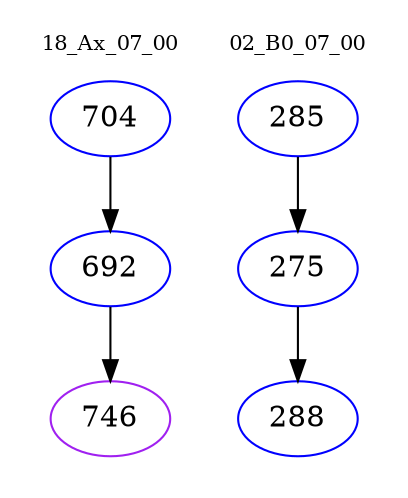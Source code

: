 digraph{
subgraph cluster_0 {
color = white
label = "18_Ax_07_00";
fontsize=10;
T0_704 [label="704", color="blue"]
T0_704 -> T0_692 [color="black"]
T0_692 [label="692", color="blue"]
T0_692 -> T0_746 [color="black"]
T0_746 [label="746", color="purple"]
}
subgraph cluster_1 {
color = white
label = "02_B0_07_00";
fontsize=10;
T1_285 [label="285", color="blue"]
T1_285 -> T1_275 [color="black"]
T1_275 [label="275", color="blue"]
T1_275 -> T1_288 [color="black"]
T1_288 [label="288", color="blue"]
}
}
